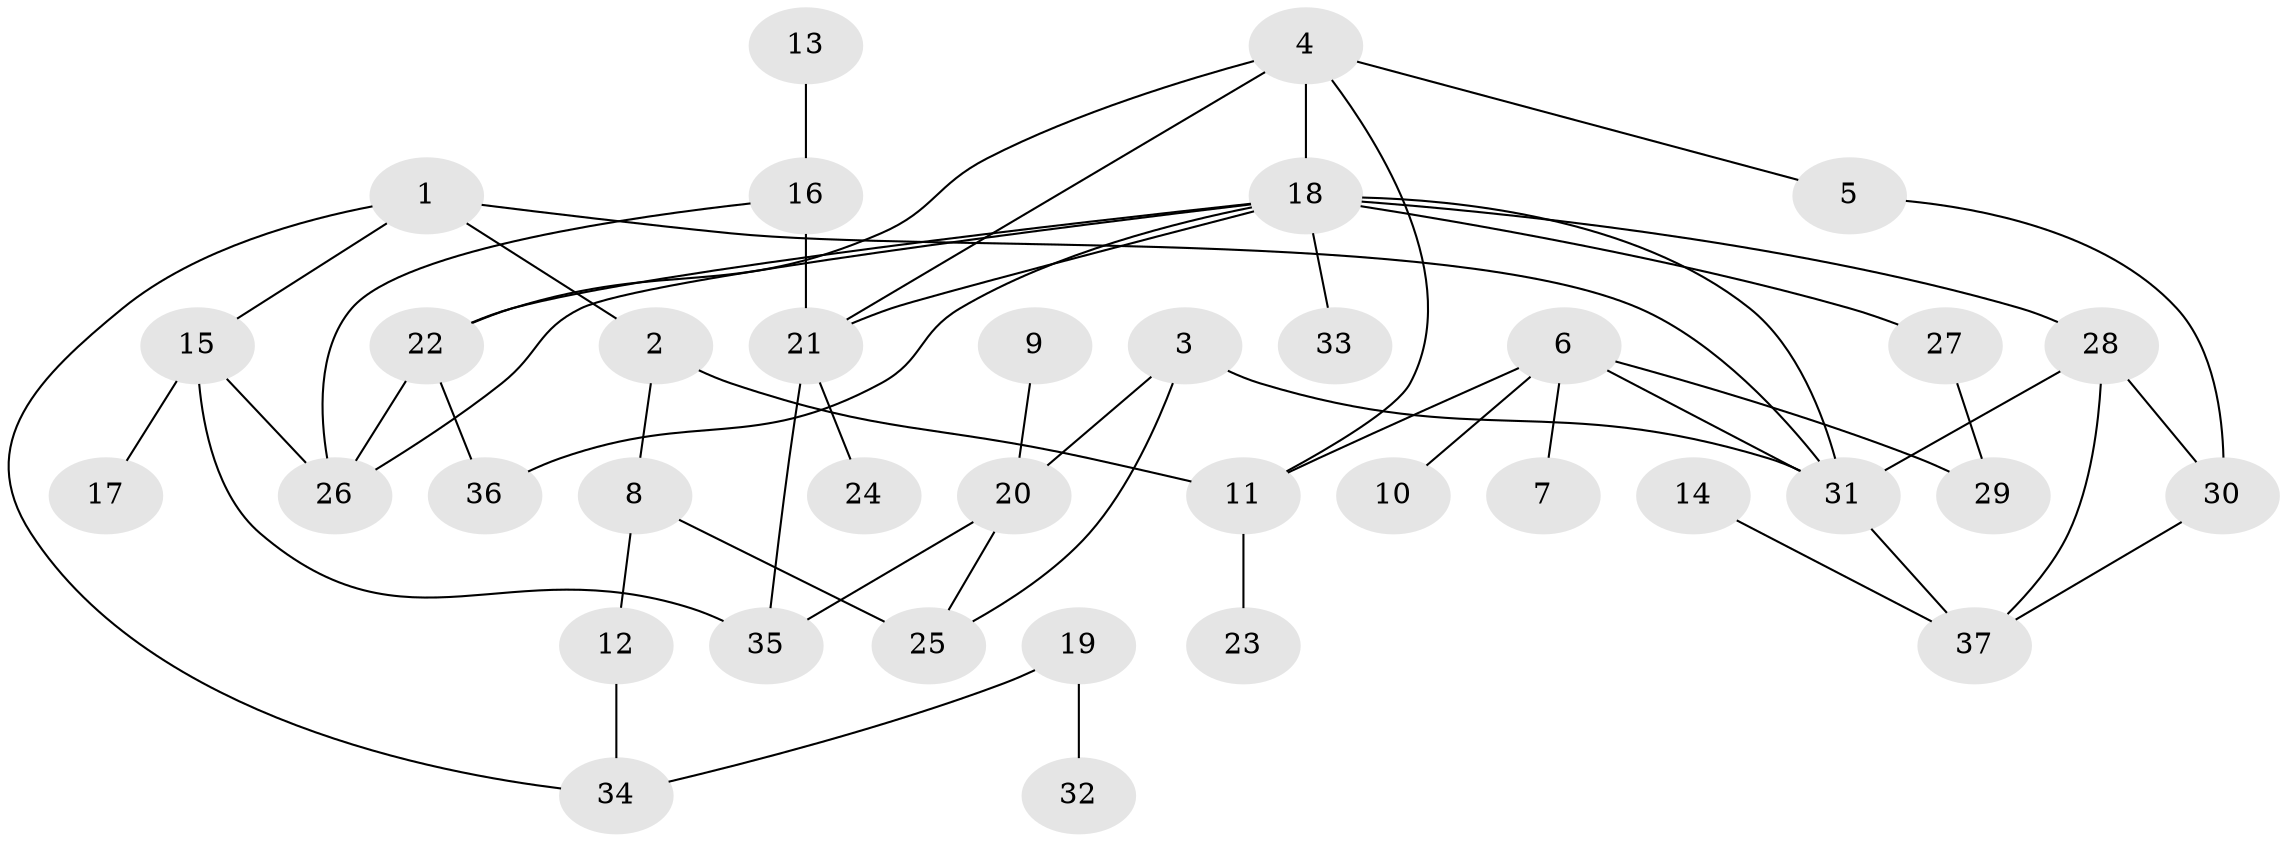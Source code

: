 // original degree distribution, {9: 0.0136986301369863, 2: 0.2876712328767123, 6: 0.0273972602739726, 4: 0.0958904109589041, 10: 0.0136986301369863, 1: 0.3150684931506849, 3: 0.1917808219178082, 5: 0.0547945205479452}
// Generated by graph-tools (version 1.1) at 2025/01/03/09/25 03:01:02]
// undirected, 37 vertices, 54 edges
graph export_dot {
graph [start="1"]
  node [color=gray90,style=filled];
  1;
  2;
  3;
  4;
  5;
  6;
  7;
  8;
  9;
  10;
  11;
  12;
  13;
  14;
  15;
  16;
  17;
  18;
  19;
  20;
  21;
  22;
  23;
  24;
  25;
  26;
  27;
  28;
  29;
  30;
  31;
  32;
  33;
  34;
  35;
  36;
  37;
  1 -- 2 [weight=1.0];
  1 -- 15 [weight=1.0];
  1 -- 31 [weight=1.0];
  1 -- 34 [weight=1.0];
  2 -- 8 [weight=1.0];
  2 -- 11 [weight=1.0];
  3 -- 20 [weight=1.0];
  3 -- 25 [weight=1.0];
  3 -- 31 [weight=1.0];
  4 -- 5 [weight=1.0];
  4 -- 11 [weight=1.0];
  4 -- 18 [weight=1.0];
  4 -- 21 [weight=1.0];
  4 -- 22 [weight=1.0];
  5 -- 30 [weight=1.0];
  6 -- 7 [weight=1.0];
  6 -- 10 [weight=1.0];
  6 -- 11 [weight=1.0];
  6 -- 29 [weight=1.0];
  6 -- 31 [weight=1.0];
  8 -- 12 [weight=1.0];
  8 -- 25 [weight=1.0];
  9 -- 20 [weight=1.0];
  11 -- 23 [weight=1.0];
  12 -- 34 [weight=1.0];
  13 -- 16 [weight=1.0];
  14 -- 37 [weight=1.0];
  15 -- 17 [weight=1.0];
  15 -- 26 [weight=1.0];
  15 -- 35 [weight=1.0];
  16 -- 21 [weight=1.0];
  16 -- 26 [weight=1.0];
  18 -- 21 [weight=1.0];
  18 -- 22 [weight=1.0];
  18 -- 26 [weight=1.0];
  18 -- 27 [weight=1.0];
  18 -- 28 [weight=1.0];
  18 -- 31 [weight=1.0];
  18 -- 33 [weight=1.0];
  18 -- 36 [weight=1.0];
  19 -- 32 [weight=1.0];
  19 -- 34 [weight=1.0];
  20 -- 25 [weight=1.0];
  20 -- 35 [weight=1.0];
  21 -- 24 [weight=1.0];
  21 -- 35 [weight=1.0];
  22 -- 26 [weight=1.0];
  22 -- 36 [weight=1.0];
  27 -- 29 [weight=1.0];
  28 -- 30 [weight=1.0];
  28 -- 31 [weight=1.0];
  28 -- 37 [weight=1.0];
  30 -- 37 [weight=2.0];
  31 -- 37 [weight=2.0];
}
